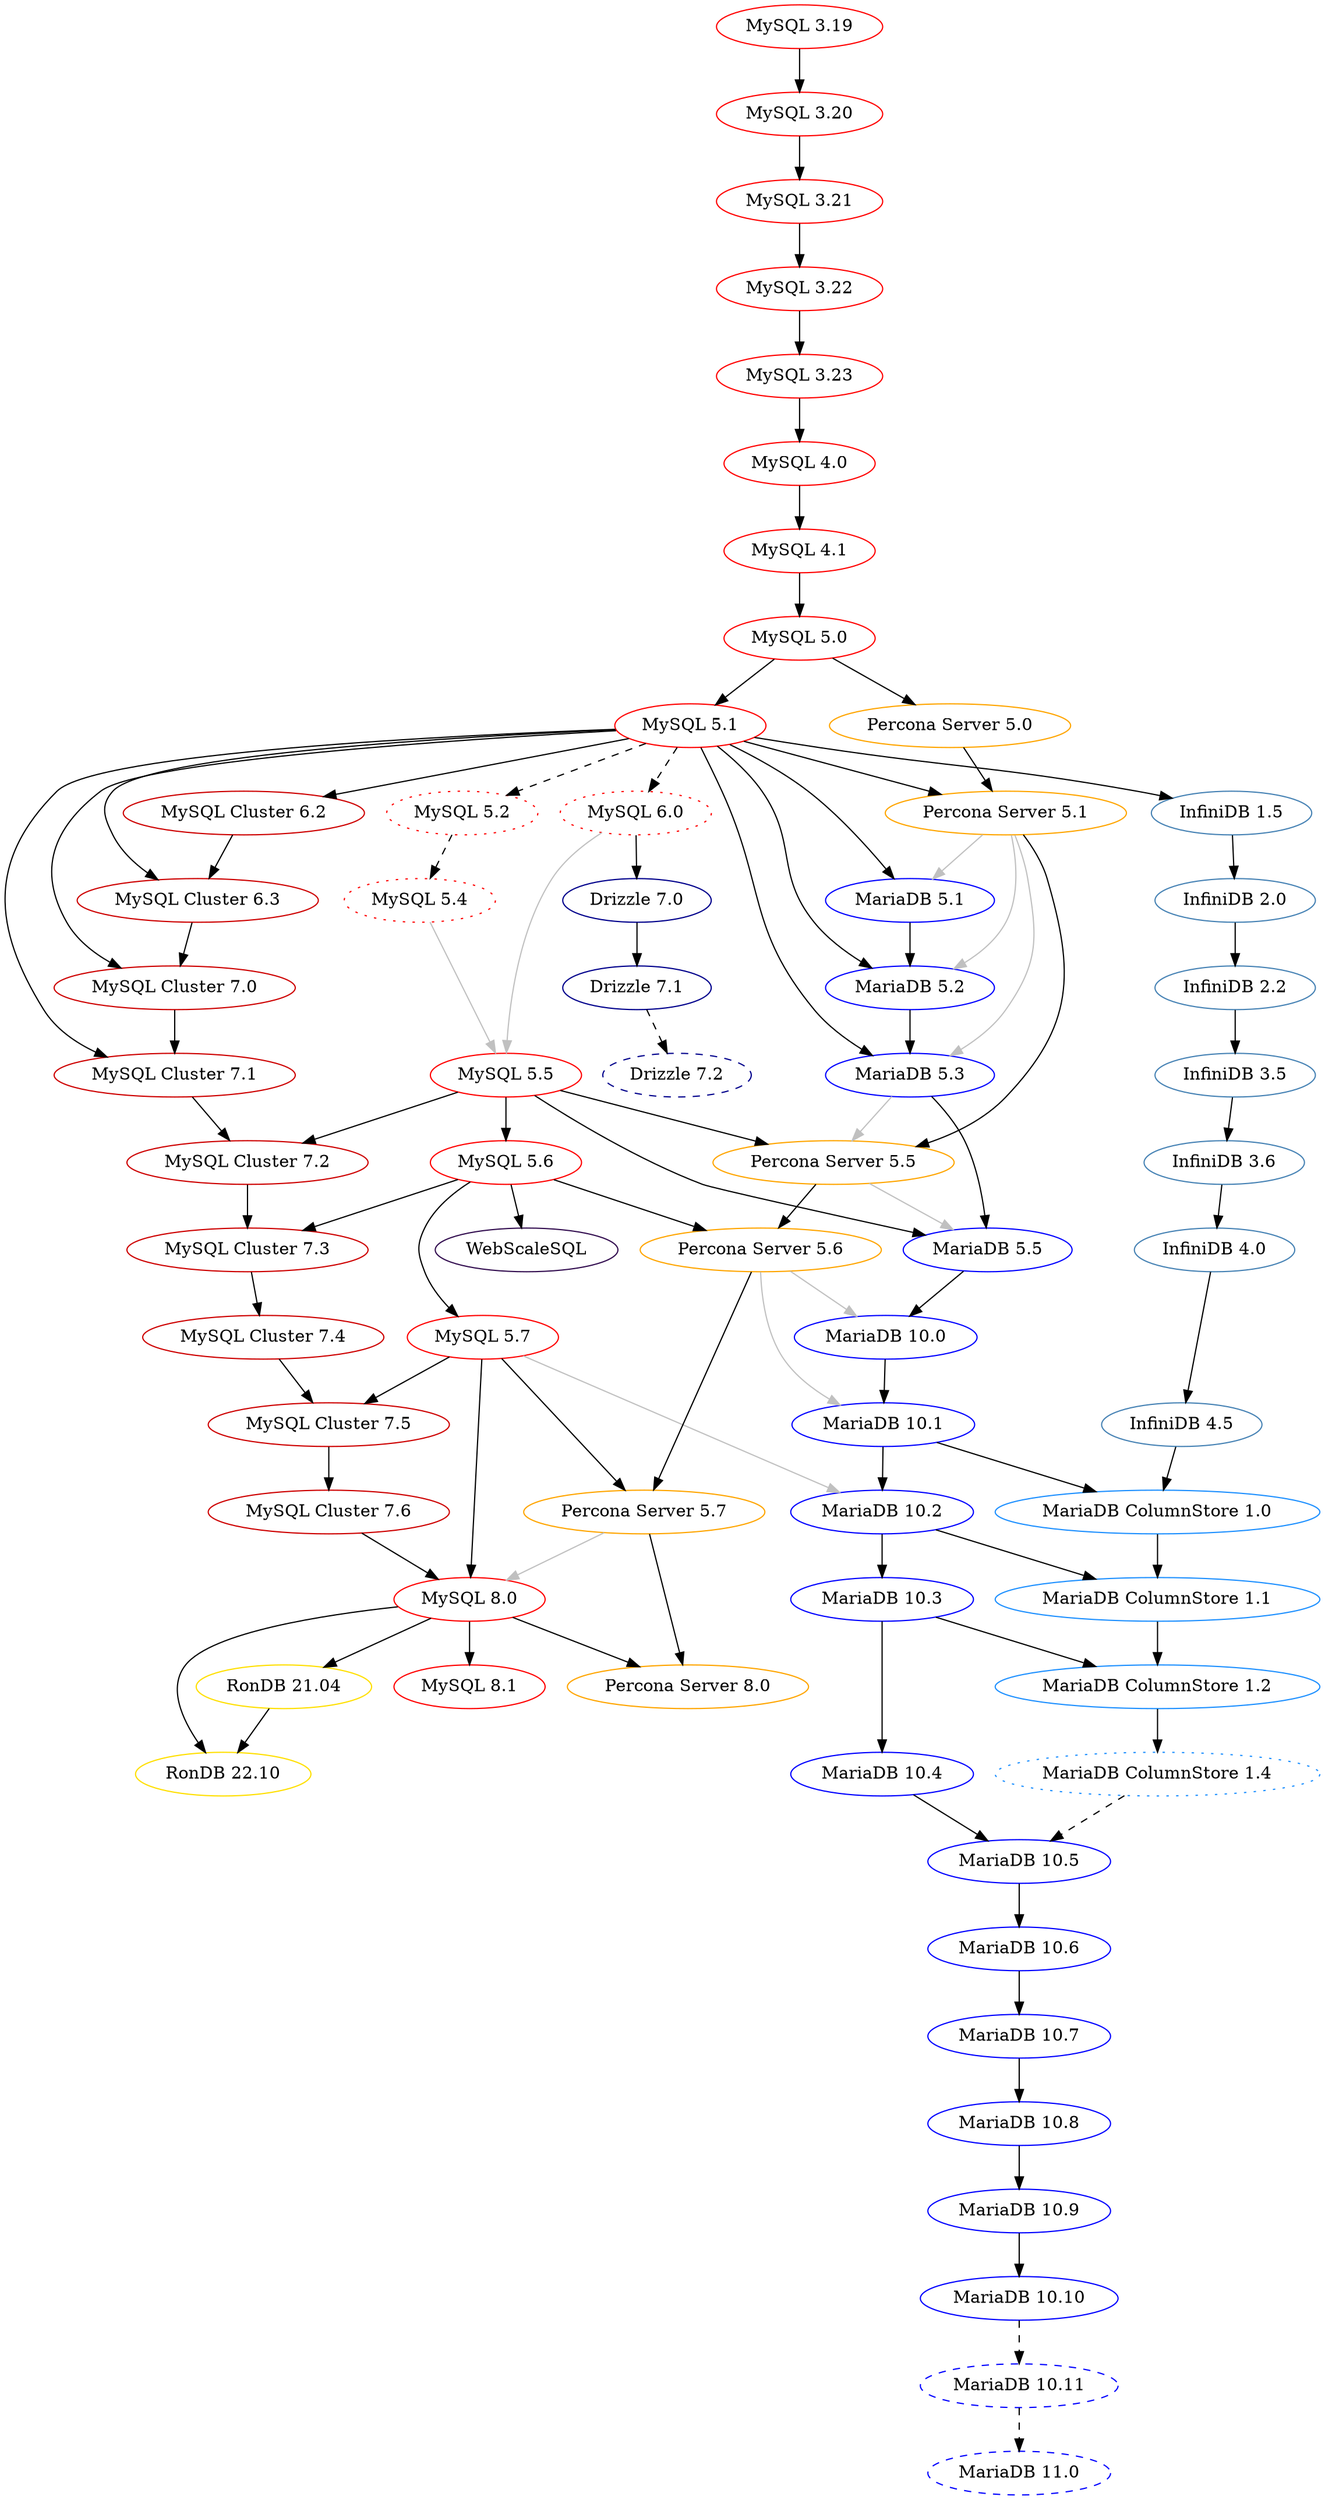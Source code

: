 digraph mysql_history_graph {
    /* vim: tabstop=4

	   Standards:
	   Non-GA: 		                    dashed
	   Abandoned / No public release: 	dotted
	   Oracle MySQL: 	                red
	   MySQL Cluster: 	                red3
	   MariaDB: 		                blue
       InfiniDB:                        steelblue
       MariaDB ColumnStore:             dodgerblue
	   Drizzle: 		                blue4
	   Percona Server: 	                orange
	*/

	/* MySQL/Sun/Oracle MySQL GA */
	"MySQL 3.19" [color="red"];
	"MySQL 3.20" [color="red"];
	"MySQL 3.21" [color="red"];
	"MySQL 3.22" [color="red"];
	"MySQL 3.23" [color="red"];
	"MySQL 4.0" [color="red"];
	"MySQL 4.1" [color="red"];
	"MySQL 5.0" [color="red"];
	"MySQL 5.1" [color="red"];
	"MySQL 5.5" [color="red"];
	"MySQL 5.6" [color="red"];
	"MySQL 5.7" [color="red"];
	"MySQL 8.0" [color="red"];
	"MySQL 8.1" [color="red"];
	"MySQL 3.19" -> "MySQL 3.20";
	"MySQL 3.20" -> "MySQL 3.21";
	"MySQL 3.21" -> "MySQL 3.22";
	"MySQL 3.22" -> "MySQL 3.23";
	"MySQL 3.23" -> "MySQL 4.0";
	"MySQL 4.0" -> "MySQL 4.1";
	"MySQL 4.1" -> "MySQL 5.0";
	"MySQL 5.0" -> "MySQL 5.1";
	"MySQL 6.0" -> "MySQL 5.5" [color="grey"]; // Optimizer improvements
	"MySQL 5.4" -> "MySQL 5.5" [color="grey"]; // InnoDB Scalability
	"MySQL 5.5" -> "MySQL 5.6";
	"MySQL 5.6" -> "MySQL 5.7";
	"MySQL 5.7" -> "MySQL 8.0";
	"MySQL 8.0" -> "MySQL 8.1";
	"MySQL Cluster 7.6" -> "MySQL 8.0";

	/* MySQL/Sun/Oracle non-GA */	
	"MySQL 5.2" [color="red",style="dotted"];
	"MySQL 5.4" [color="red",style="dotted"];
	"MySQL 6.0" [color="red",style="dotted"];
	"MySQL 5.1" -> "MySQL 5.2" [style="dashed"];
	"MySQL 5.1" -> "MySQL 6.0" [style="dashed"];
	"MySQL 5.2" -> "MySQL 5.4" [style="dashed"];

	// Buffer pool mutex split patch, temp table replication improvements in RBR/MBR, numerous bugfixes
	"Percona Server 5.7" -> "MySQL 8.0" [color="grey"];

	/* MySQL Cluster (NDB) */
	"MySQL Cluster 6.2" [color="red3"]
	"MySQL Cluster 6.3" [color="red3"]
	"MySQL Cluster 7.0" [color="red3"]
	"MySQL Cluster 7.1" [color="red3"]
	"MySQL Cluster 7.2" [color="red3"]
	"MySQL Cluster 7.3"  [color="red3"]
	"MySQL Cluster 7.4"  [color="red3"]
	"MySQL Cluster 7.5"  [color="red3"]
	"MySQL Cluster 7.6"  [color="red3"]
	"MySQL 5.1" -> "MySQL Cluster 6.2";
	"MySQL 5.1" -> "MySQL Cluster 6.3";
	"MySQL Cluster 6.2" -> "MySQL Cluster 6.3";
	"MySQL 5.1" -> "MySQL Cluster 7.0";
	"MySQL Cluster 6.3" -> "MySQL Cluster 7.0";
	"MySQL 5.1" -> "MySQL Cluster 7.1";
	"MySQL Cluster 7.0" -> "MySQL Cluster 7.1";
	"MySQL 5.5" -> "MySQL Cluster 7.2";
	"MySQL Cluster 7.1" -> "MySQL Cluster 7.2";
	"MySQL 5.6" -> "MySQL Cluster 7.3";
	"MySQL Cluster 7.2" -> "MySQL Cluster 7.3";
	"MySQL Cluster 7.3" -> "MySQL Cluster 7.4";
	"MySQL 5.7" -> "MySQL Cluster 7.5";
	"MySQL Cluster 7.4" -> "MySQL Cluster 7.5";
	"MySQL Cluster 7.5" -> "MySQL Cluster 7.6";

	/* MariaDB */
	"MariaDB 5.1" [color="blue"];
	"MariaDB 5.2" [color="blue"];
	"MariaDB 5.3" [color="blue"];
	"MariaDB 5.5" [color="blue"];
	"MariaDB 10.0" [color="blue"];
	"MariaDB 10.1" [color="blue"];
	"MariaDB 10.2" [color="blue"];
	"MariaDB 10.3" [color="blue"];
	"MariaDB 10.4" [color="blue"];
	"MariaDB 10.5" [color="blue"];
	"MariaDB 10.6" [color="blue"];
	"MariaDB 10.7" [color="blue"];
	"MariaDB 10.8" [color="blue"];
	"MariaDB 10.9" [color="blue"];
	"MariaDB 10.10" [color="blue"];
	"MariaDB 10.11" [color="blue", style="dashed"];
	"MariaDB 11.0" [color="blue", style="dashed"];
	"MySQL 5.1" -> "MariaDB 5.1";
	"Percona Server 5.1" -> "MariaDB 5.1" [color="grey"]; // XtraDB
	"MySQL 5.1" -> "MariaDB 5.2";
	"MariaDB 5.1" -> "MariaDB 5.2";
	"Percona Server 5.1" -> "MariaDB 5.2" [color="grey"]; // XtraDB
	"MySQL 5.1" -> "MariaDB 5.3";
	"MariaDB 5.2" -> "MariaDB 5.3";
	"Percona Server 5.1" -> "MariaDB 5.3" [color="grey"]; // XtraDB
	"MySQL 5.5" -> "MariaDB 5.5";
	"MariaDB 5.3" -> "MariaDB 5.5";
	"Percona Server 5.5" -> "MariaDB 5.5" [color="grey"]; // XtraDB
	"MariaDB 5.5" -> "MariaDB 10.0";
	"MariaDB 10.0" -> "MariaDB 10.1";
	"Percona Server 5.6" -> "MariaDB 10.0" [color="grey"]; // XtraDB
	"MariaDB 10.1" -> "MariaDB 10.2"; // InnoDB
	"Percona Server 5.6" -> "MariaDB 10.1" [color="grey"]; // XtraDB
	"MariaDB 10.2" -> "MariaDB 10.3";
	"MySQL 5.7" -> "MariaDB 10.2" [color="grey"]; // InnoDB

        /*
         * https://mariadb.com/kb/en/innodb-versions/
         * "In MariaDB 10.3.7 and later, the InnoDB implementation has diverged
         * substantially from the InnoDB in MySQL. Therefore, in these versions,
         * the InnoDB version is no longer associated with a MySQL release
         * version."
         */
	"MariaDB 10.3" -> "MariaDB 10.4";
	"MariaDB 10.4" -> "MariaDB 10.5";
	"MariaDB 10.5" -> "MariaDB 10.6";
	"MariaDB 10.6" -> "MariaDB 10.7";
	"MariaDB 10.7" -> "MariaDB 10.8";
	"MariaDB 10.8" -> "MariaDB 10.9";
	"MariaDB 10.9" -> "MariaDB 10.10";
	"MariaDB 10.10" -> "MariaDB 10.11" [style="dashed"];
	"MariaDB 10.11" -> "MariaDB 11.0" [style="dashed"];

    /* InfiniDB */
    "InfiniDB 1.5" [color="steelblue"];
    "InfiniDB 2.0" [color="steelblue"];
    "InfiniDB 2.2" [color="steelblue"];
    "InfiniDB 3.5" [color="steelblue"];
    "InfiniDB 3.6" [color="steelblue"];
    "InfiniDB 4.0" [color="steelblue"];
    "InfiniDB 4.5" [color="steelblue"];
    "MySQL 5.1" -> "InfiniDB 1.5";
    "InfiniDB 1.5" -> "InfiniDB 2.0";
    "InfiniDB 2.0" -> "InfiniDB 2.2";
    "InfiniDB 2.2" -> "InfiniDB 3.5";
    "InfiniDB 3.5" -> "InfiniDB 3.6";
    "InfiniDB 3.6" -> "InfiniDB 4.0";
    "InfiniDB 4.0" -> "InfiniDB 4.5";

    /* MariaDB ColumnStore */
    "MariaDB ColumnStore 1.0" [color="dodgerblue"];
    "MariaDB ColumnStore 1.1" [color="dodgerblue"];
    "MariaDB ColumnStore 1.2" [color="dodgerblue"];
    /*
     * ColumnStore is no longer a fork with 1.4 but released as part of MariaDB
     * Enterprise 10.4. The codebase is still separate at this time though.
     * Timing meant it couldn't make it to community 10.4 but the two are
     * expected to merge for 10.5.
     */
    "MariaDB ColumnStore 1.4" [color="dodgerblue",style="dotted"]; // Enterprise only, no longer fork
    "InfiniDB 4.5" -> "MariaDB ColumnStore 1.0";
    "MariaDB 10.1" -> "MariaDB ColumnStore 1.0";
    "MariaDB ColumnStore 1.0" -> "MariaDB ColumnStore 1.1";
    "MariaDB 10.2" -> "MariaDB ColumnStore 1.1";
    "MariaDB ColumnStore 1.1" -> "MariaDB ColumnStore 1.2";
    "MariaDB 10.3" -> "MariaDB ColumnStore 1.2";
    "MariaDB ColumnStore 1.2" -> "MariaDB ColumnStore 1.4";
    "MariaDB ColumnStore 1.4" -> "MariaDB 10.5" [style="dashed"]; // Tentative

	/* Percona Server */
	"Percona Server 5.0" [color="orange"];
	"Percona Server 5.1" [color="orange"];
	"Percona Server 5.5" [color="orange"];
	"Percona Server 5.6" [color="orange"];
	"Percona Server 5.7" [color="orange"];
	"Percona Server 8.0" [color="orange"];
	"MySQL 5.0" -> "Percona Server 5.0";
	"MySQL 5.1" -> "Percona Server 5.1";
	"Percona Server 5.0" -> "Percona Server 5.1";
	"MySQL 5.5" -> "Percona Server 5.5";
	"Percona Server 5.1" -> "Percona Server 5.5";
	"MariaDB 5.3" -> "Percona Server 5.5" [color="grey"]; // group commit
	"MySQL 5.6" -> "Percona Server 5.6";
	"Percona Server 5.5" -> "Percona Server 5.6";
	"MySQL 5.7" -> "Percona Server 5.7";
	"Percona Server 5.6" -> "Percona Server 5.7";
	"Percona Server 5.7" -> "Percona Server 8.0";
	"MySQL 8.0" -> "Percona Server 8.0";

	/* Drizzle */
	"Drizzle 7.0" [color="blue4"];
	"Drizzle 7.1" [color="blue4"];
	"Drizzle 7.2" [color="blue4", style="dashed"];
	"MySQL 6.0" -> "Drizzle 7.0";
	"Drizzle 7.0" -> "Drizzle 7.1";
	"Drizzle 7.1" -> "Drizzle 7.2" [style="dashed"];

	"RonDB 21.04" [color="#ffdf00"];
	"MySQL 8.0" -> "RonDB 21.04";
	"RonDB 22.10" [color="#ffdf00"];
	"RonDB 21.04" -> "RonDB 22.10";
	"MySQL 8.0" -> "RonDB 22.10";

	"WebScaleSQL" [color="#330e50"];
	"MySQL 5.6" -> "WebScaleSQL";
}

